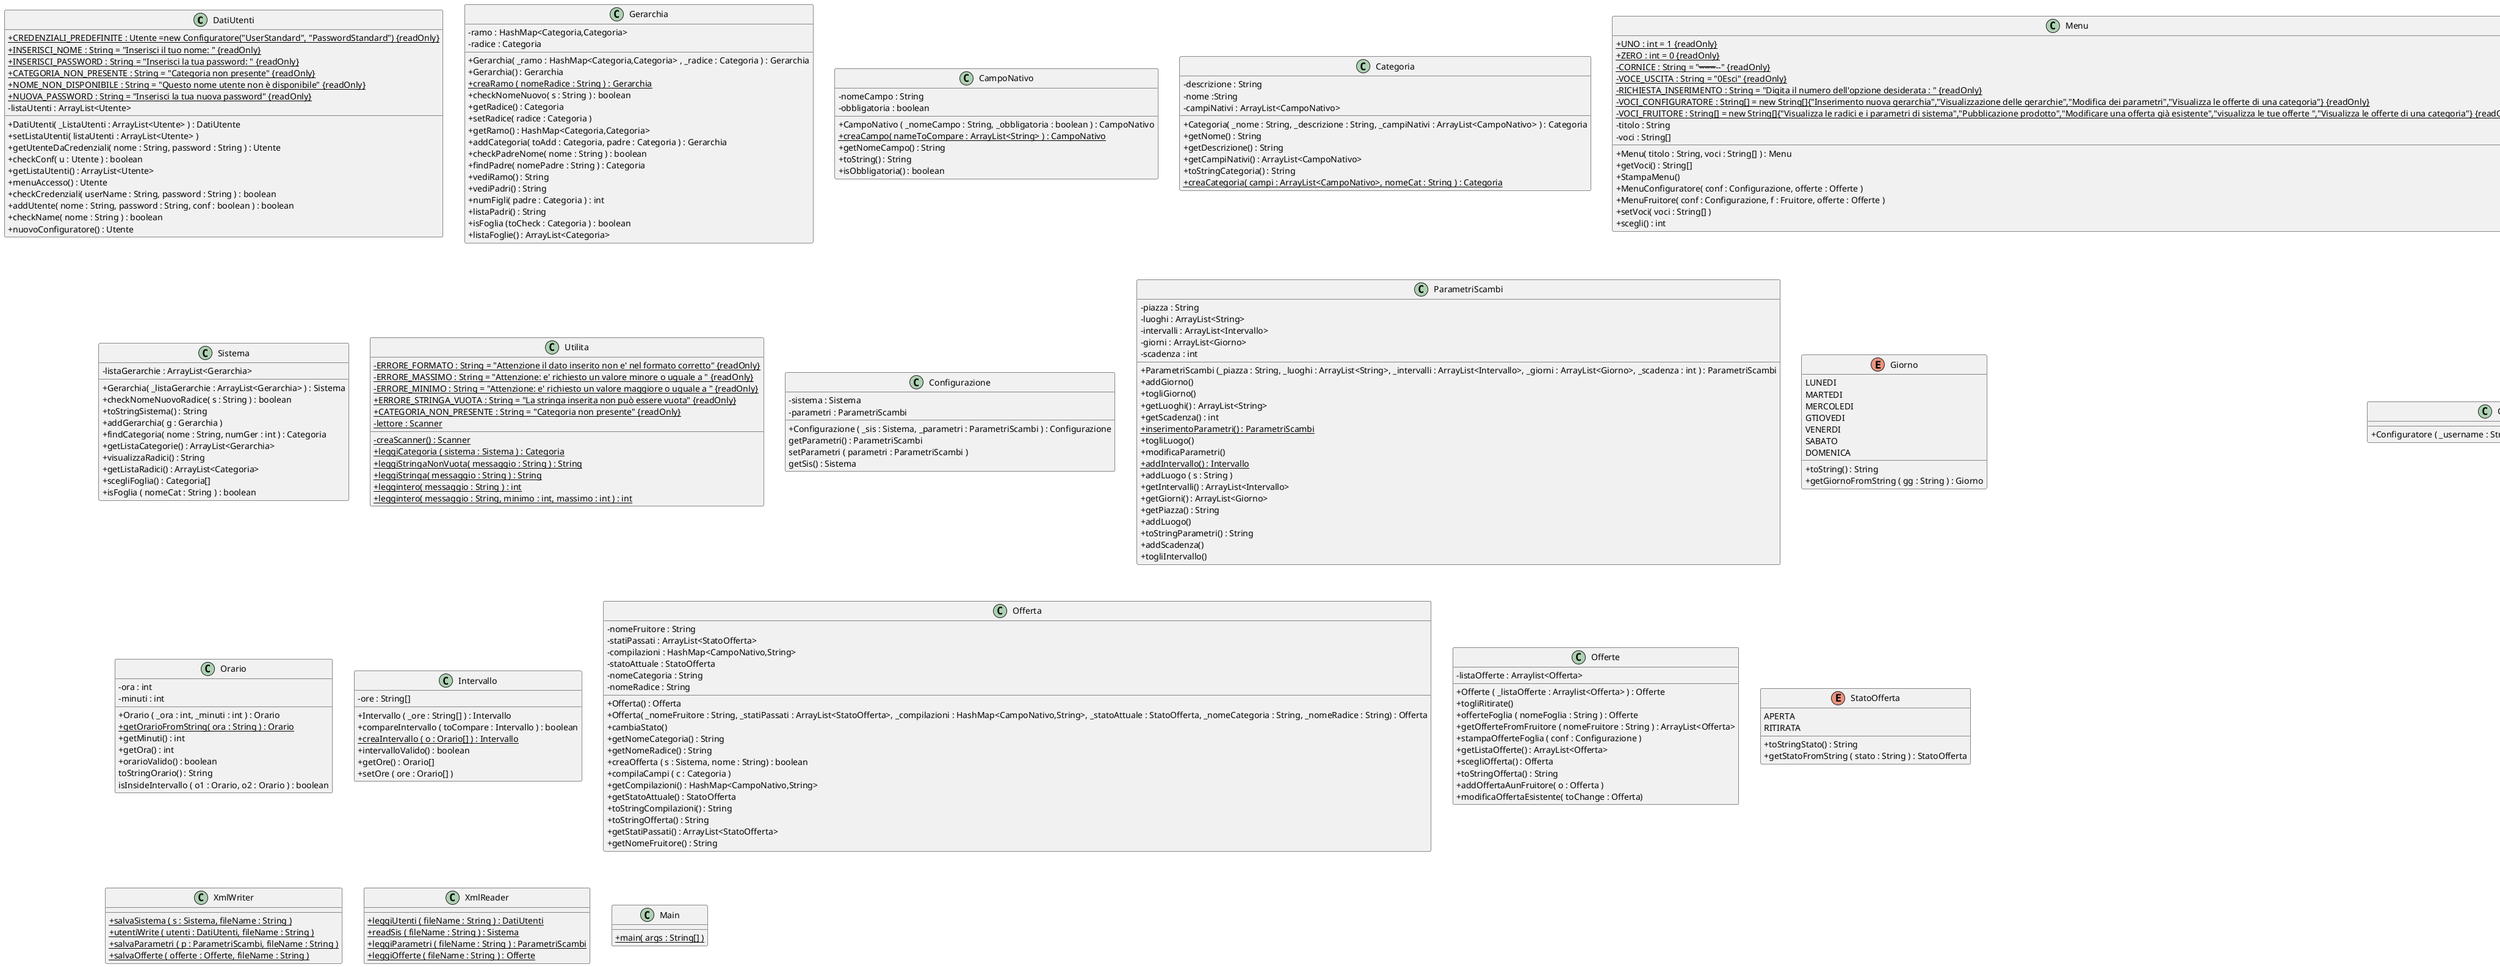 @startuml
'https://plantuml.com/class-diagram

skinparam classAttributeIconSize 0

class DatiUtenti {
{field}{static} +CREDENZIALI_PREDEFINITE : Utente =new Configuratore("UserStandard", "PasswordStandard") {readOnly}
{static} +INSERISCI_NOME : String = "Inserisci il tuo nome: " {readOnly}
{static} +INSERISCI_PASSWORD : String = "Inserisci la tua password: " {readOnly}
{static} +CATEGORIA_NON_PRESENTE : String = "Categoria non presente" {readOnly}
{static} +NOME_NON_DISPONIBILE : String = "Questo nome utente non è disponibile" {readOnly}
{static} +NUOVA_PASSWORD : String = "Inserisci la tua nuova password" {readOnly}
-listaUtenti : ArrayList<Utente>
+DatiUtenti( _ListaUtenti : ArrayList<Utente> ) : DatiUtente
+setListaUtenti( listaUtenti : ArrayList<Utente> )
+getUtenteDaCredenziali( nome : String, password : String ) : Utente
+checkConf( u : Utente ) : boolean
+getListaUtenti() : ArrayList<Utente>
+menuAccesso() : Utente
+checkCredenziali( userName : String, password : String ) : boolean
+addUtente( nome : String, password : String, conf : boolean ) : boolean
+checkName( nome : String ) : boolean
+nuovoConfiguratore() : Utente
}

class Gerarchia{
-ramo : HashMap<Categoria,Categoria>
-radice : Categoria
+Gerarchia( _ramo : HashMap<Categoria,Categoria> , _radice : Categoria ) : Gerarchia
+Gerarchia() : Gerarchia
{static} +creaRamo ( nomeRadice : String ) : Gerarchia
+checkNomeNuovo( s : String ) : boolean
+getRadice() : Categoria
+setRadice( radice : Categoria )
+getRamo() : HashMap<Categoria,Categoria>
+addCategoria( toAdd : Categoria, padre : Categoria ) : Gerarchia
+checkPadreNome( nome : String ) : boolean
+findPadre( nomePadre : String ) : Categoria
+vediRamo() : String
+vediPadri() : String
+numFigli( padre : Categoria ) : int
+listaPadri() : String
+isFoglia (toCheck : Categoria ) : boolean
+listaFoglie() : ArrayList<Categoria>
}

class CampoNativo{
-nomeCampo : String
-obbligatoria : boolean
+CampoNativo ( _nomeCampo : String, _obbligatoria : boolean ) : CampoNativo
{static} +creaCampo( nameToCompare : ArrayList<String> ) : CampoNativo
+getNomeCampo() : String
+toString() : String
+isObbligatoria() : boolean
}

class Categoria{
-descrizione : String
-nome :String
-campiNativi : ArrayList<CampoNativo>
+Categoria( _nome : String, _descrizione : String, _campiNativi : ArrayList<CampoNativo> ) : Categoria
+getNome() : String
+getDescrizione() : String
+getCampiNativi() : ArrayList<CampoNativo>
+toStringCategoria() : String
{static} +creaCategoria( campi : ArrayList<CampoNativo>, nomeCat : String ) : Categoria
}

class Menu {
{static} +UNO : int = 1 {readOnly}
{static} +ZERO : int = 0 {readOnly}
{static} -CORNICE : String = "--------------------------------" {readOnly}
{static} -VOCE_USCITA : String = "0\tEsci" {readOnly}
{static} -RICHIESTA_INSERIMENTO : String = "Digita il numero dell'opzione desiderata : " {readOnly}
{static} -VOCI_CONFIGURATORE : String[] = new String[]{"Inserimento nuova gerarchia","Visualizzazione delle gerarchie","Modifica dei parametri","Visualizza le offerte di una categoria"} {readOnly}
{static} -VOCI_FRUITORE : String[] = new String[]{"Visualizza le radici e i parametri di sistema","Pubblicazione prodotto","Modificare una offerta già esistente","visualizza le tue offerte ","Visualizza le offerte di una categoria"} {readOnly}
-titolo : String
-voci : String[]
+Menu( titolo : String, voci : String[] ) : Menu
+getVoci() : String[]
+StampaMenu()
+MenuConfiguratore( conf : Configurazione, offerte : Offerte )
+MenuFruitore( conf : Configurazione, f : Fruitore, offerte : Offerte )
+setVoci( voci : String[] )
+scegli() : int
}

class Sistema {
-listaGerarchie : ArrayList<Gerarchia>
+Gerarchia( _listaGerarchie : ArrayList<Gerarchia> ) : Sistema
+checkNomeNuovoRadice( s : String ) : boolean
+toStringSistema() : String
+addGerarchia( g : Gerarchia )
+findCategoria( nome : String, numGer : int ) : Categoria
+getListaCategorie() : ArrayList<Gerarchia>
+visualizzaRadici() : String
+getListaRadici() : ArrayList<Categoria>
+scegliFoglia() : Categoria[]
+isFoglia ( nomeCat : String ) : boolean
}

class Utilita {
{static} -ERRORE_FORMATO : String = "Attenzione il dato inserito non e' nel formato corretto" {readOnly}
{static} -ERRORE_MASSIMO : String = "Attenzione: e' richiesto un valore minore o uguale a " {readOnly}
{static} -ERRORE_MINIMO : String = "Attenzione: e' richiesto un valore maggiore o uguale a " {readOnly}
{static} +ERRORE_STRINGA_VUOTA : String = "La stringa inserita non può essere vuota" {readOnly}
{static} +CATEGORIA_NON_PRESENTE : String = "Categoria non presente" {readOnly}
{static} -lettore : Scanner
{static} -creaScanner() : Scanner
{static} +leggiCategoria ( sistema : Sistema ) : Categoria
{static} +leggiStringaNonVuota( messaggio : String ) : String
{static} +leggiStringa( messaggio : String ) : String
{static} +leggintero( messaggio : String ) : int
{static} +leggintero( messaggio : String, minimo : int, massimo : int ) : int
}

class Utente {
-username : String
-password : String
+Utente ( _username : String, _password : String ) : Utente
+getUsername() : String
+setUsername ( username : String)
+getPassword() : String
+setPassword( password : String )
{static} +sameUtente ( u1 : Utente, u2 : Utente ) : boolean
}

class Configuratore {
+Configuratore ( _username : String, _password : String ) : Configuratore
}

class Fruitore {
+Fruitore ( _username : String, _password : String ) : Fruitore
}

Utente <|-- Configuratore
Utente <|-- Fruitore

class Configurazione {
-sistema : Sistema
-parametri : ParametriScambi
+Configurazione ( _sis : Sistema, _parametri : ParametriScambi ) : Configurazione
getParametri() : ParametriScambi
setParametri ( parametri : ParametriScambi )
getSis() : Sistema
}

class ParametriScambi {
-piazza : String
-luoghi : ArrayList<String>
-intervalli : ArrayList<Intervallo>
-giorni : ArrayList<Giorno>
-scadenza : int
+ParametriScambi (_piazza : String, _luoghi : ArrayList<String>, _intervalli : ArrayList<Intervallo>, _giorni : ArrayList<Giorno>, _scadenza : int ) : ParametriScambi
+addGiorno()
+togliGiorno()
+getLuoghi() : ArrayList<String>
+getScadenza() : int
{static} +inserimentoParametri() : ParametriScambi
+togliLuogo()
+modificaParametri()
{static} +addIntervallo() : Intervallo
+addLuogo ( s : String )
+getIntervalli() : ArrayList<Intervallo>
+getGiorni() : ArrayList<Giorno>
+getPiazza() : String
+addLuogo()
+toStringParametri() : String
+addScadenza()
+togliIntervallo()
}

enum Giorno {
LUNEDI
MARTEDI
MERCOLEDI
GTIOVEDI
VENERDI
SABATO
DOMENICA
+toString() : String
+getGiornoFromString ( gg : String ) : Giorno
}

class Orario {
-ora : int
-minuti : int
+Orario ( _ora : int, _minuti : int ) : Orario
{static} +getOrarioFromString( ora : String ) : Orario
+getMinuti() : int
+getOra() : int
+orarioValido() : boolean
toStringOrario() : String
isInsideIntervallo ( o1 : Orario, o2 : Orario ) : boolean
}

class Intervallo {
-ore : String[]
+Intervallo ( _ore : String[] ) : Intervallo
+compareIntervallo ( toCompare : Intervallo ) : boolean
{static} +creaIntervallo ( o : Orario[] ) : Intervallo
+intervalloValido() : boolean
+getOre() : Orario[]
+setOre ( ore : Orario[] )
}

class Offerta {
-nomeFruitore : String
-statiPassati : ArrayList<StatoOfferta>
-compilazioni : HashMap<CampoNativo,String>
-statoAttuale : StatoOfferta
-nomeCategoria : String
-nomeRadice : String
+Offerta() : Offerta
+Offerta( _nomeFruitore : String, _statiPassati : ArrayList<StatoOfferta>, _compilazioni : HashMap<CampoNativo,String>, _statoAttuale : StatoOfferta, _nomeCategoria : String, _nomeRadice : String) : Offerta
+cambiaStato()
+getNomeCategoria() : String
+getNomeRadice() : String
+creaOfferta ( s : Sistema, nome : String) : boolean
+compilaCampi ( c : Categoria )
+getCompilazioni() : HashMap<CampoNativo,String>
+getStatoAttuale() : StatoOfferta
+toStringCompilazioni() : String
+toStringOfferta() : String
+getStatiPassati() : ArrayList<StatoOfferta>
+getNomeFruitore() : String
}

class Offerte{
-listaOfferte : Arraylist<Offerta>
+Offerte ( _listaOfferte : Arraylist<Offerta> ) : Offerte
+togliRitirate()
+offerteFoglia ( nomeFoglia : String ) : Offerte
+getOfferteFromFruitore ( nomeFruitore : String ) : ArrayList<Offerta>
+stampaOfferteFoglia ( conf : Configurazione )
+getListaOfferte() : ArrayList<Offerta>
+scegliOfferta() : Offerta
+toStringOfferta() : String
+addOffertaAunFruitore( o : Offerta )
+modificaOffertaEsistente( toChange : Offerta)
}

enum StatoOfferta{
APERTA
RITIRATA
+toStringStato() : String
+getStatoFromString ( stato : String ) : StatoOfferta
}

class XmlWriter {
{static} +salvaSistema ( s : Sistema, fileName : String )
{static} +utentiWrite ( utenti : DatiUtenti, fileName : String )
{static} +salvaParametri ( p : ParametriScambi, fileName : String )
{static} +salvaOfferte ( offerte : Offerte, fileName : String )
}

class XmlReader {
{static} +leggiUtenti ( fileName : String ) : DatiUtenti
{static} +readSis ( fileName : String ) : Sistema
{static} +leggiParametri ( fileName : String ) : ParametriScambi
{static} +leggiOfferte ( fileName : String ) : Offerte
}

class Main {
{static} +main( args : String[] )
}
@enduml